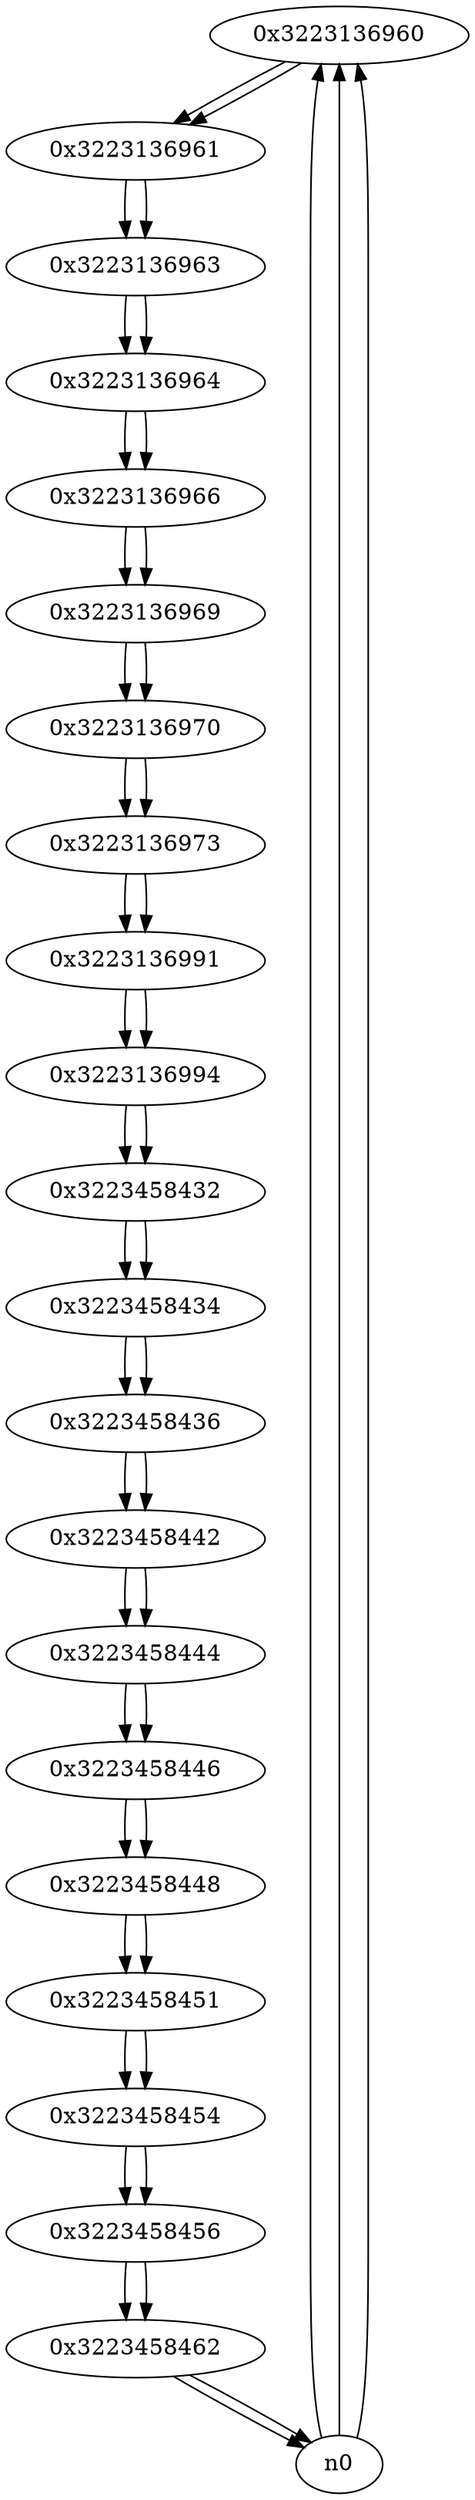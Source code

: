 digraph G{
/* nodes */
  n1 [label="0x3223136960"]
  n2 [label="0x3223136961"]
  n3 [label="0x3223136963"]
  n4 [label="0x3223136964"]
  n5 [label="0x3223136966"]
  n6 [label="0x3223136969"]
  n7 [label="0x3223136970"]
  n8 [label="0x3223136973"]
  n9 [label="0x3223136991"]
  n10 [label="0x3223136994"]
  n11 [label="0x3223458432"]
  n12 [label="0x3223458434"]
  n13 [label="0x3223458436"]
  n14 [label="0x3223458442"]
  n15 [label="0x3223458444"]
  n16 [label="0x3223458446"]
  n17 [label="0x3223458448"]
  n18 [label="0x3223458451"]
  n19 [label="0x3223458454"]
  n20 [label="0x3223458456"]
  n21 [label="0x3223458462"]
/* edges */
n1 -> n2;
n0 -> n1;
n0 -> n1;
n0 -> n1;
n2 -> n3;
n1 -> n2;
n3 -> n4;
n2 -> n3;
n4 -> n5;
n3 -> n4;
n5 -> n6;
n4 -> n5;
n6 -> n7;
n5 -> n6;
n7 -> n8;
n6 -> n7;
n8 -> n9;
n7 -> n8;
n9 -> n10;
n8 -> n9;
n10 -> n11;
n9 -> n10;
n11 -> n12;
n10 -> n11;
n12 -> n13;
n11 -> n12;
n13 -> n14;
n12 -> n13;
n14 -> n15;
n13 -> n14;
n15 -> n16;
n14 -> n15;
n16 -> n17;
n15 -> n16;
n17 -> n18;
n16 -> n17;
n18 -> n19;
n17 -> n18;
n19 -> n20;
n18 -> n19;
n20 -> n21;
n19 -> n20;
n21 -> n0;
n21 -> n0;
n20 -> n21;
}
